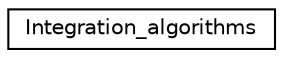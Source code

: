 digraph "Graphical Class Hierarchy"
{
 // INTERACTIVE_SVG=YES
 // LATEX_PDF_SIZE
  edge [fontname="Helvetica",fontsize="10",labelfontname="Helvetica",labelfontsize="10"];
  node [fontname="Helvetica",fontsize="10",shape=record];
  rankdir="LR";
  Node0 [label="Integration_algorithms",height=0.2,width=0.4,color="black", fillcolor="white", style="filled",URL="$class_integration__algorithms.html",tooltip=" "];
}
